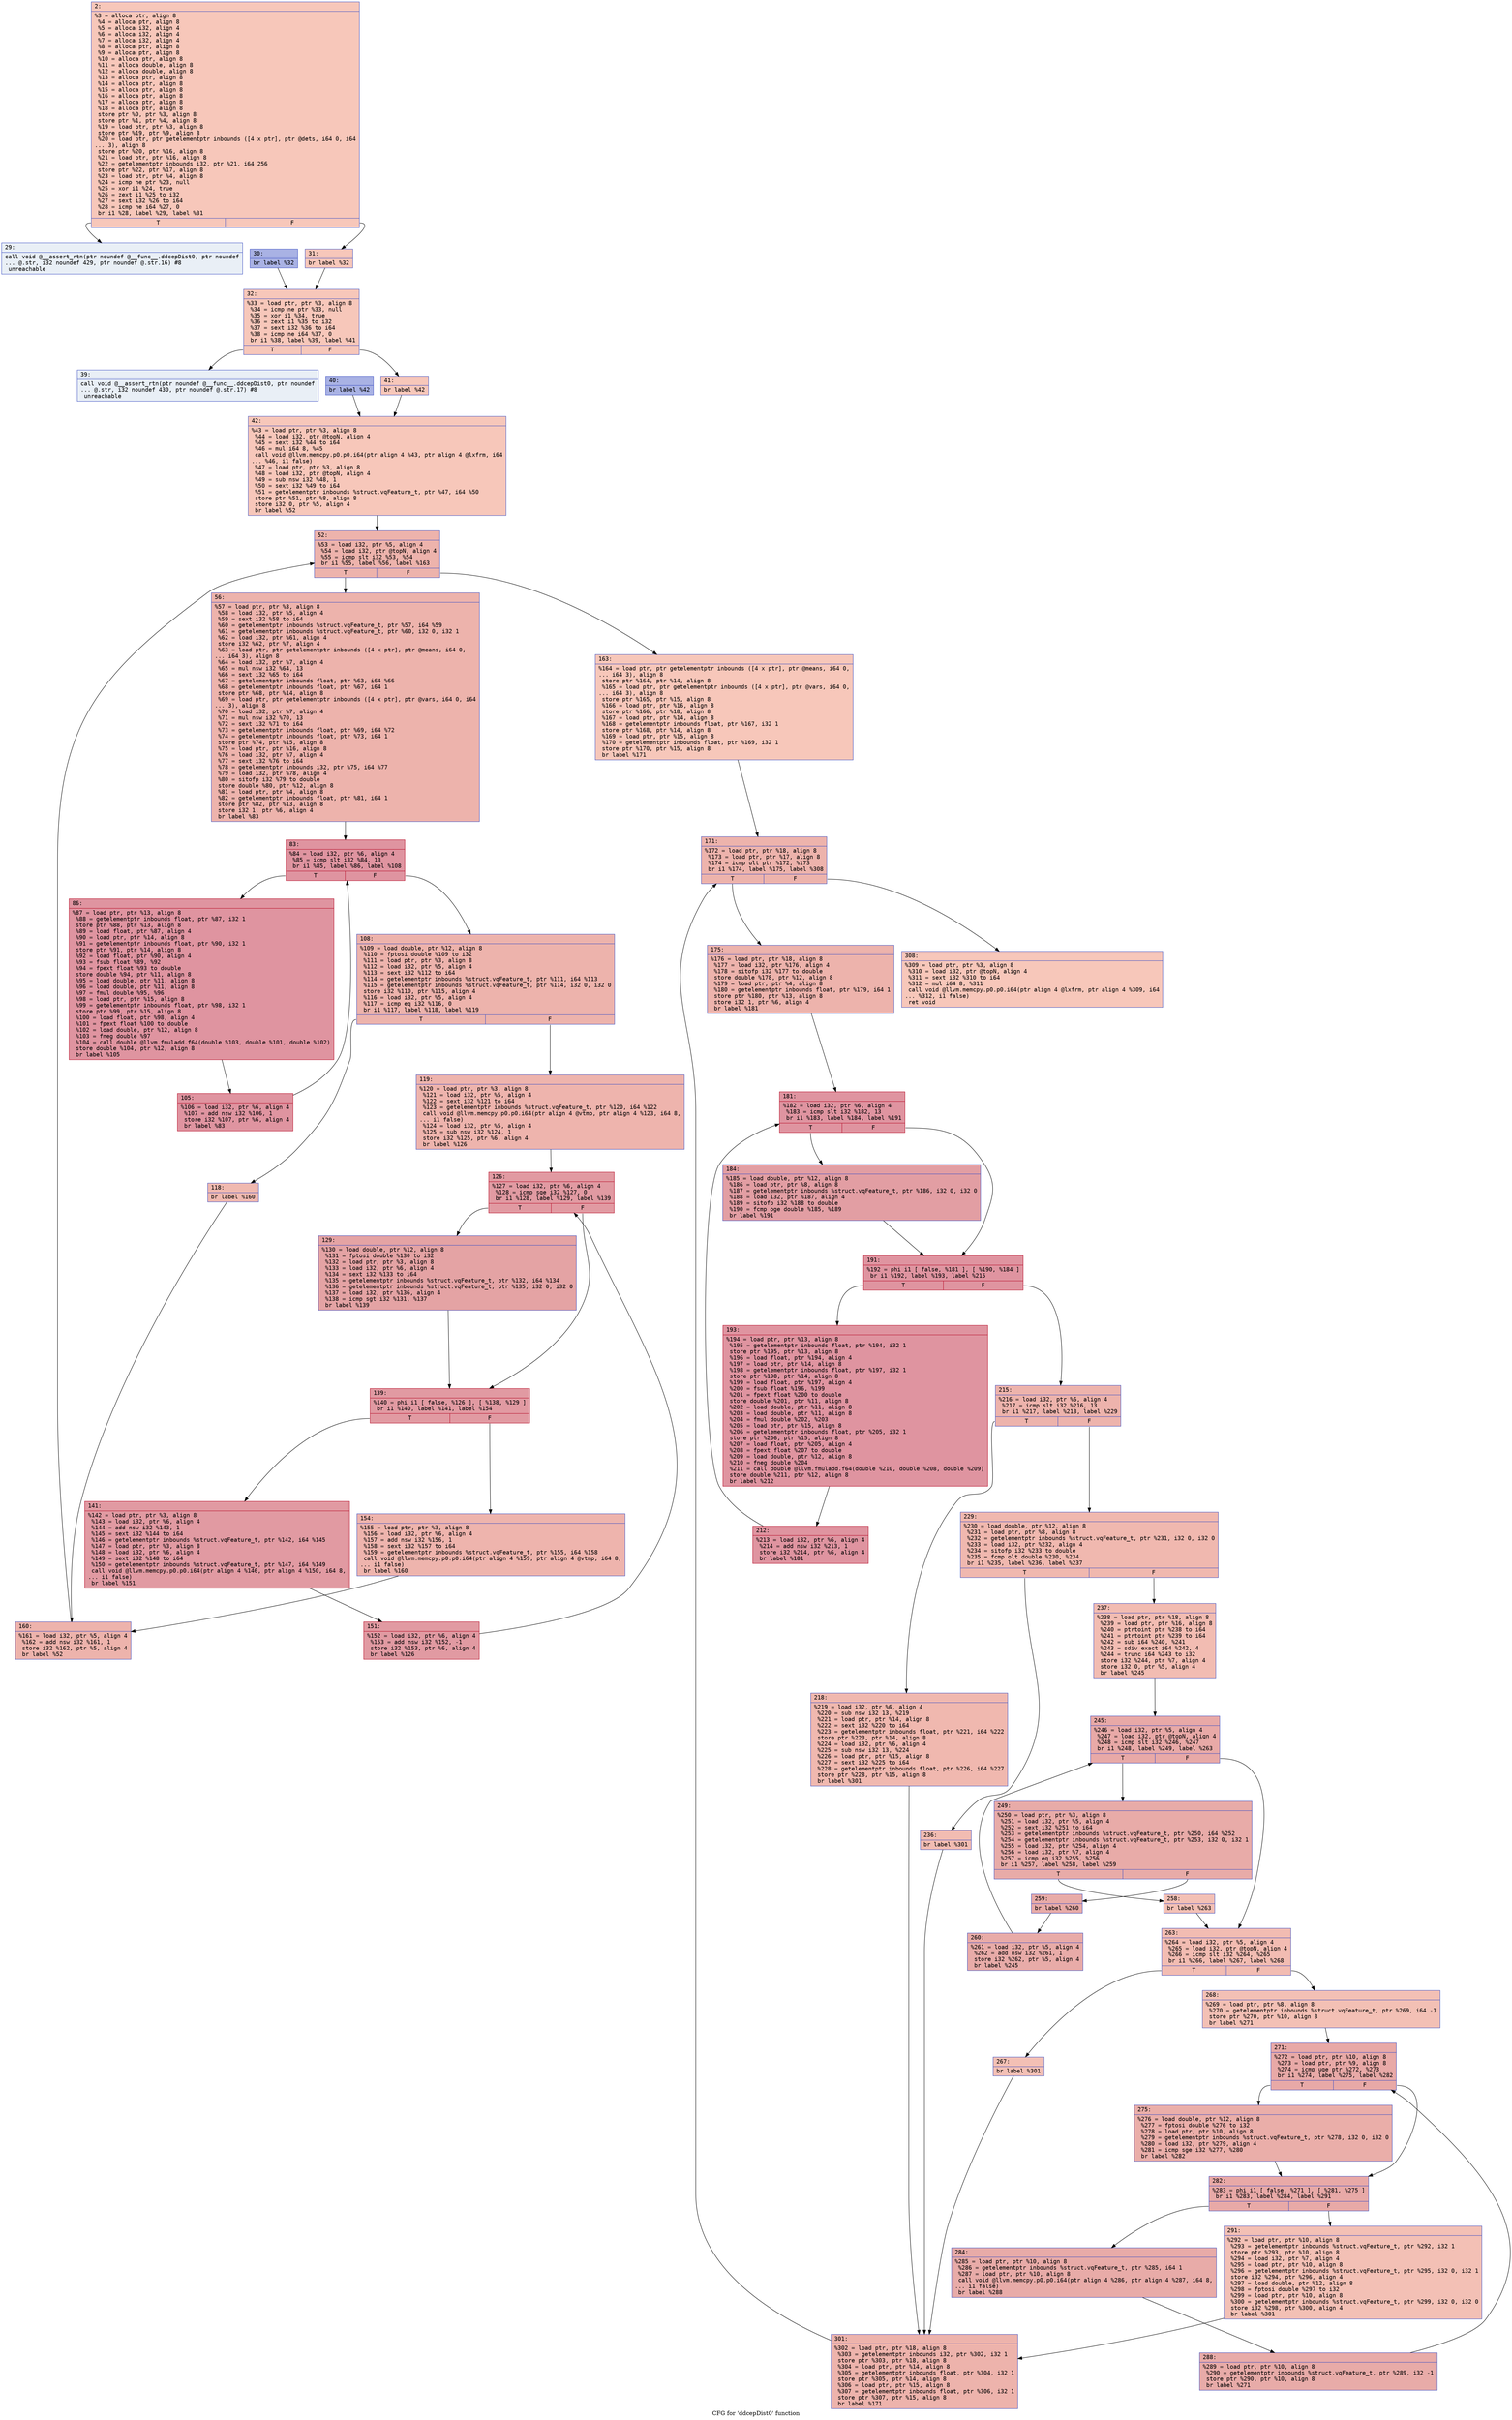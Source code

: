 digraph "CFG for 'ddcepDist0' function" {
	label="CFG for 'ddcepDist0' function";

	Node0x600001f5b2a0 [shape=record,color="#3d50c3ff", style=filled, fillcolor="#ec7f6370" fontname="Courier",label="{2:\l|  %3 = alloca ptr, align 8\l  %4 = alloca ptr, align 8\l  %5 = alloca i32, align 4\l  %6 = alloca i32, align 4\l  %7 = alloca i32, align 4\l  %8 = alloca ptr, align 8\l  %9 = alloca ptr, align 8\l  %10 = alloca ptr, align 8\l  %11 = alloca double, align 8\l  %12 = alloca double, align 8\l  %13 = alloca ptr, align 8\l  %14 = alloca ptr, align 8\l  %15 = alloca ptr, align 8\l  %16 = alloca ptr, align 8\l  %17 = alloca ptr, align 8\l  %18 = alloca ptr, align 8\l  store ptr %0, ptr %3, align 8\l  store ptr %1, ptr %4, align 8\l  %19 = load ptr, ptr %3, align 8\l  store ptr %19, ptr %9, align 8\l  %20 = load ptr, ptr getelementptr inbounds ([4 x ptr], ptr @dets, i64 0, i64\l... 3), align 8\l  store ptr %20, ptr %16, align 8\l  %21 = load ptr, ptr %16, align 8\l  %22 = getelementptr inbounds i32, ptr %21, i64 256\l  store ptr %22, ptr %17, align 8\l  %23 = load ptr, ptr %4, align 8\l  %24 = icmp ne ptr %23, null\l  %25 = xor i1 %24, true\l  %26 = zext i1 %25 to i32\l  %27 = sext i32 %26 to i64\l  %28 = icmp ne i64 %27, 0\l  br i1 %28, label %29, label %31\l|{<s0>T|<s1>F}}"];
	Node0x600001f5b2a0:s0 -> Node0x600001f5b2f0[tooltip="2 -> 29\nProbability 0.00%" ];
	Node0x600001f5b2a0:s1 -> Node0x600001f5b390[tooltip="2 -> 31\nProbability 100.00%" ];
	Node0x600001f5b2f0 [shape=record,color="#3d50c3ff", style=filled, fillcolor="#cedaeb70" fontname="Courier",label="{29:\l|  call void @__assert_rtn(ptr noundef @__func__.ddcepDist0, ptr noundef\l... @.str, i32 noundef 429, ptr noundef @.str.16) #8\l  unreachable\l}"];
	Node0x600001f5b340 [shape=record,color="#3d50c3ff", style=filled, fillcolor="#3d50c370" fontname="Courier",label="{30:\l|  br label %32\l}"];
	Node0x600001f5b340 -> Node0x600001f5b3e0[tooltip="30 -> 32\nProbability 100.00%" ];
	Node0x600001f5b390 [shape=record,color="#3d50c3ff", style=filled, fillcolor="#ec7f6370" fontname="Courier",label="{31:\l|  br label %32\l}"];
	Node0x600001f5b390 -> Node0x600001f5b3e0[tooltip="31 -> 32\nProbability 100.00%" ];
	Node0x600001f5b3e0 [shape=record,color="#3d50c3ff", style=filled, fillcolor="#ec7f6370" fontname="Courier",label="{32:\l|  %33 = load ptr, ptr %3, align 8\l  %34 = icmp ne ptr %33, null\l  %35 = xor i1 %34, true\l  %36 = zext i1 %35 to i32\l  %37 = sext i32 %36 to i64\l  %38 = icmp ne i64 %37, 0\l  br i1 %38, label %39, label %41\l|{<s0>T|<s1>F}}"];
	Node0x600001f5b3e0:s0 -> Node0x600001f5b430[tooltip="32 -> 39\nProbability 0.00%" ];
	Node0x600001f5b3e0:s1 -> Node0x600001f5b4d0[tooltip="32 -> 41\nProbability 100.00%" ];
	Node0x600001f5b430 [shape=record,color="#3d50c3ff", style=filled, fillcolor="#cedaeb70" fontname="Courier",label="{39:\l|  call void @__assert_rtn(ptr noundef @__func__.ddcepDist0, ptr noundef\l... @.str, i32 noundef 430, ptr noundef @.str.17) #8\l  unreachable\l}"];
	Node0x600001f5b480 [shape=record,color="#3d50c3ff", style=filled, fillcolor="#3d50c370" fontname="Courier",label="{40:\l|  br label %42\l}"];
	Node0x600001f5b480 -> Node0x600001f5b520[tooltip="40 -> 42\nProbability 100.00%" ];
	Node0x600001f5b4d0 [shape=record,color="#3d50c3ff", style=filled, fillcolor="#ec7f6370" fontname="Courier",label="{41:\l|  br label %42\l}"];
	Node0x600001f5b4d0 -> Node0x600001f5b520[tooltip="41 -> 42\nProbability 100.00%" ];
	Node0x600001f5b520 [shape=record,color="#3d50c3ff", style=filled, fillcolor="#ec7f6370" fontname="Courier",label="{42:\l|  %43 = load ptr, ptr %3, align 8\l  %44 = load i32, ptr @topN, align 4\l  %45 = sext i32 %44 to i64\l  %46 = mul i64 8, %45\l  call void @llvm.memcpy.p0.p0.i64(ptr align 4 %43, ptr align 4 @lxfrm, i64\l... %46, i1 false)\l  %47 = load ptr, ptr %3, align 8\l  %48 = load i32, ptr @topN, align 4\l  %49 = sub nsw i32 %48, 1\l  %50 = sext i32 %49 to i64\l  %51 = getelementptr inbounds %struct.vqFeature_t, ptr %47, i64 %50\l  store ptr %51, ptr %8, align 8\l  store i32 0, ptr %5, align 4\l  br label %52\l}"];
	Node0x600001f5b520 -> Node0x600001f5b570[tooltip="42 -> 52\nProbability 100.00%" ];
	Node0x600001f5b570 [shape=record,color="#3d50c3ff", style=filled, fillcolor="#d6524470" fontname="Courier",label="{52:\l|  %53 = load i32, ptr %5, align 4\l  %54 = load i32, ptr @topN, align 4\l  %55 = icmp slt i32 %53, %54\l  br i1 %55, label %56, label %163\l|{<s0>T|<s1>F}}"];
	Node0x600001f5b570:s0 -> Node0x600001f5b5c0[tooltip="52 -> 56\nProbability 96.88%" ];
	Node0x600001f5b570:s1 -> Node0x600001f5ba20[tooltip="52 -> 163\nProbability 3.12%" ];
	Node0x600001f5b5c0 [shape=record,color="#3d50c3ff", style=filled, fillcolor="#d6524470" fontname="Courier",label="{56:\l|  %57 = load ptr, ptr %3, align 8\l  %58 = load i32, ptr %5, align 4\l  %59 = sext i32 %58 to i64\l  %60 = getelementptr inbounds %struct.vqFeature_t, ptr %57, i64 %59\l  %61 = getelementptr inbounds %struct.vqFeature_t, ptr %60, i32 0, i32 1\l  %62 = load i32, ptr %61, align 4\l  store i32 %62, ptr %7, align 4\l  %63 = load ptr, ptr getelementptr inbounds ([4 x ptr], ptr @means, i64 0,\l... i64 3), align 8\l  %64 = load i32, ptr %7, align 4\l  %65 = mul nsw i32 %64, 13\l  %66 = sext i32 %65 to i64\l  %67 = getelementptr inbounds float, ptr %63, i64 %66\l  %68 = getelementptr inbounds float, ptr %67, i64 1\l  store ptr %68, ptr %14, align 8\l  %69 = load ptr, ptr getelementptr inbounds ([4 x ptr], ptr @vars, i64 0, i64\l... 3), align 8\l  %70 = load i32, ptr %7, align 4\l  %71 = mul nsw i32 %70, 13\l  %72 = sext i32 %71 to i64\l  %73 = getelementptr inbounds float, ptr %69, i64 %72\l  %74 = getelementptr inbounds float, ptr %73, i64 1\l  store ptr %74, ptr %15, align 8\l  %75 = load ptr, ptr %16, align 8\l  %76 = load i32, ptr %7, align 4\l  %77 = sext i32 %76 to i64\l  %78 = getelementptr inbounds i32, ptr %75, i64 %77\l  %79 = load i32, ptr %78, align 4\l  %80 = sitofp i32 %79 to double\l  store double %80, ptr %12, align 8\l  %81 = load ptr, ptr %4, align 8\l  %82 = getelementptr inbounds float, ptr %81, i64 1\l  store ptr %82, ptr %13, align 8\l  store i32 1, ptr %6, align 4\l  br label %83\l}"];
	Node0x600001f5b5c0 -> Node0x600001f5b610[tooltip="56 -> 83\nProbability 100.00%" ];
	Node0x600001f5b610 [shape=record,color="#b70d28ff", style=filled, fillcolor="#b70d2870" fontname="Courier",label="{83:\l|  %84 = load i32, ptr %6, align 4\l  %85 = icmp slt i32 %84, 13\l  br i1 %85, label %86, label %108\l|{<s0>T|<s1>F}}"];
	Node0x600001f5b610:s0 -> Node0x600001f5b660[tooltip="83 -> 86\nProbability 96.88%" ];
	Node0x600001f5b610:s1 -> Node0x600001f5b700[tooltip="83 -> 108\nProbability 3.12%" ];
	Node0x600001f5b660 [shape=record,color="#b70d28ff", style=filled, fillcolor="#b70d2870" fontname="Courier",label="{86:\l|  %87 = load ptr, ptr %13, align 8\l  %88 = getelementptr inbounds float, ptr %87, i32 1\l  store ptr %88, ptr %13, align 8\l  %89 = load float, ptr %87, align 4\l  %90 = load ptr, ptr %14, align 8\l  %91 = getelementptr inbounds float, ptr %90, i32 1\l  store ptr %91, ptr %14, align 8\l  %92 = load float, ptr %90, align 4\l  %93 = fsub float %89, %92\l  %94 = fpext float %93 to double\l  store double %94, ptr %11, align 8\l  %95 = load double, ptr %11, align 8\l  %96 = load double, ptr %11, align 8\l  %97 = fmul double %95, %96\l  %98 = load ptr, ptr %15, align 8\l  %99 = getelementptr inbounds float, ptr %98, i32 1\l  store ptr %99, ptr %15, align 8\l  %100 = load float, ptr %98, align 4\l  %101 = fpext float %100 to double\l  %102 = load double, ptr %12, align 8\l  %103 = fneg double %97\l  %104 = call double @llvm.fmuladd.f64(double %103, double %101, double %102)\l  store double %104, ptr %12, align 8\l  br label %105\l}"];
	Node0x600001f5b660 -> Node0x600001f5b6b0[tooltip="86 -> 105\nProbability 100.00%" ];
	Node0x600001f5b6b0 [shape=record,color="#b70d28ff", style=filled, fillcolor="#b70d2870" fontname="Courier",label="{105:\l|  %106 = load i32, ptr %6, align 4\l  %107 = add nsw i32 %106, 1\l  store i32 %107, ptr %6, align 4\l  br label %83\l}"];
	Node0x600001f5b6b0 -> Node0x600001f5b610[tooltip="105 -> 83\nProbability 100.00%" ];
	Node0x600001f5b700 [shape=record,color="#3d50c3ff", style=filled, fillcolor="#d6524470" fontname="Courier",label="{108:\l|  %109 = load double, ptr %12, align 8\l  %110 = fptosi double %109 to i32\l  %111 = load ptr, ptr %3, align 8\l  %112 = load i32, ptr %5, align 4\l  %113 = sext i32 %112 to i64\l  %114 = getelementptr inbounds %struct.vqFeature_t, ptr %111, i64 %113\l  %115 = getelementptr inbounds %struct.vqFeature_t, ptr %114, i32 0, i32 0\l  store i32 %110, ptr %115, align 4\l  %116 = load i32, ptr %5, align 4\l  %117 = icmp eq i32 %116, 0\l  br i1 %117, label %118, label %119\l|{<s0>T|<s1>F}}"];
	Node0x600001f5b700:s0 -> Node0x600001f5b750[tooltip="108 -> 118\nProbability 37.50%" ];
	Node0x600001f5b700:s1 -> Node0x600001f5b7a0[tooltip="108 -> 119\nProbability 62.50%" ];
	Node0x600001f5b750 [shape=record,color="#3d50c3ff", style=filled, fillcolor="#de614d70" fontname="Courier",label="{118:\l|  br label %160\l}"];
	Node0x600001f5b750 -> Node0x600001f5b9d0[tooltip="118 -> 160\nProbability 100.00%" ];
	Node0x600001f5b7a0 [shape=record,color="#3d50c3ff", style=filled, fillcolor="#d8564670" fontname="Courier",label="{119:\l|  %120 = load ptr, ptr %3, align 8\l  %121 = load i32, ptr %5, align 4\l  %122 = sext i32 %121 to i64\l  %123 = getelementptr inbounds %struct.vqFeature_t, ptr %120, i64 %122\l  call void @llvm.memcpy.p0.p0.i64(ptr align 4 @vtmp, ptr align 4 %123, i64 8,\l... i1 false)\l  %124 = load i32, ptr %5, align 4\l  %125 = sub nsw i32 %124, 1\l  store i32 %125, ptr %6, align 4\l  br label %126\l}"];
	Node0x600001f5b7a0 -> Node0x600001f5b7f0[tooltip="119 -> 126\nProbability 100.00%" ];
	Node0x600001f5b7f0 [shape=record,color="#b70d28ff", style=filled, fillcolor="#bb1b2c70" fontname="Courier",label="{126:\l|  %127 = load i32, ptr %6, align 4\l  %128 = icmp sge i32 %127, 0\l  br i1 %128, label %129, label %139\l|{<s0>T|<s1>F}}"];
	Node0x600001f5b7f0:s0 -> Node0x600001f5b840[tooltip="126 -> 129\nProbability 50.00%" ];
	Node0x600001f5b7f0:s1 -> Node0x600001f5b890[tooltip="126 -> 139\nProbability 50.00%" ];
	Node0x600001f5b840 [shape=record,color="#3d50c3ff", style=filled, fillcolor="#c32e3170" fontname="Courier",label="{129:\l|  %130 = load double, ptr %12, align 8\l  %131 = fptosi double %130 to i32\l  %132 = load ptr, ptr %3, align 8\l  %133 = load i32, ptr %6, align 4\l  %134 = sext i32 %133 to i64\l  %135 = getelementptr inbounds %struct.vqFeature_t, ptr %132, i64 %134\l  %136 = getelementptr inbounds %struct.vqFeature_t, ptr %135, i32 0, i32 0\l  %137 = load i32, ptr %136, align 4\l  %138 = icmp sgt i32 %131, %137\l  br label %139\l}"];
	Node0x600001f5b840 -> Node0x600001f5b890[tooltip="129 -> 139\nProbability 100.00%" ];
	Node0x600001f5b890 [shape=record,color="#b70d28ff", style=filled, fillcolor="#bb1b2c70" fontname="Courier",label="{139:\l|  %140 = phi i1 [ false, %126 ], [ %138, %129 ]\l  br i1 %140, label %141, label %154\l|{<s0>T|<s1>F}}"];
	Node0x600001f5b890:s0 -> Node0x600001f5b8e0[tooltip="139 -> 141\nProbability 96.88%" ];
	Node0x600001f5b890:s1 -> Node0x600001f5b980[tooltip="139 -> 154\nProbability 3.12%" ];
	Node0x600001f5b8e0 [shape=record,color="#b70d28ff", style=filled, fillcolor="#bb1b2c70" fontname="Courier",label="{141:\l|  %142 = load ptr, ptr %3, align 8\l  %143 = load i32, ptr %6, align 4\l  %144 = add nsw i32 %143, 1\l  %145 = sext i32 %144 to i64\l  %146 = getelementptr inbounds %struct.vqFeature_t, ptr %142, i64 %145\l  %147 = load ptr, ptr %3, align 8\l  %148 = load i32, ptr %6, align 4\l  %149 = sext i32 %148 to i64\l  %150 = getelementptr inbounds %struct.vqFeature_t, ptr %147, i64 %149\l  call void @llvm.memcpy.p0.p0.i64(ptr align 4 %146, ptr align 4 %150, i64 8,\l... i1 false)\l  br label %151\l}"];
	Node0x600001f5b8e0 -> Node0x600001f5b930[tooltip="141 -> 151\nProbability 100.00%" ];
	Node0x600001f5b930 [shape=record,color="#b70d28ff", style=filled, fillcolor="#bb1b2c70" fontname="Courier",label="{151:\l|  %152 = load i32, ptr %6, align 4\l  %153 = add nsw i32 %152, -1\l  store i32 %153, ptr %6, align 4\l  br label %126\l}"];
	Node0x600001f5b930 -> Node0x600001f5b7f0[tooltip="151 -> 126\nProbability 100.00%" ];
	Node0x600001f5b980 [shape=record,color="#3d50c3ff", style=filled, fillcolor="#d8564670" fontname="Courier",label="{154:\l|  %155 = load ptr, ptr %3, align 8\l  %156 = load i32, ptr %6, align 4\l  %157 = add nsw i32 %156, 1\l  %158 = sext i32 %157 to i64\l  %159 = getelementptr inbounds %struct.vqFeature_t, ptr %155, i64 %158\l  call void @llvm.memcpy.p0.p0.i64(ptr align 4 %159, ptr align 4 @vtmp, i64 8,\l... i1 false)\l  br label %160\l}"];
	Node0x600001f5b980 -> Node0x600001f5b9d0[tooltip="154 -> 160\nProbability 100.00%" ];
	Node0x600001f5b9d0 [shape=record,color="#3d50c3ff", style=filled, fillcolor="#d6524470" fontname="Courier",label="{160:\l|  %161 = load i32, ptr %5, align 4\l  %162 = add nsw i32 %161, 1\l  store i32 %162, ptr %5, align 4\l  br label %52\l}"];
	Node0x600001f5b9d0 -> Node0x600001f5b570[tooltip="160 -> 52\nProbability 100.00%" ];
	Node0x600001f5ba20 [shape=record,color="#3d50c3ff", style=filled, fillcolor="#ec7f6370" fontname="Courier",label="{163:\l|  %164 = load ptr, ptr getelementptr inbounds ([4 x ptr], ptr @means, i64 0,\l... i64 3), align 8\l  store ptr %164, ptr %14, align 8\l  %165 = load ptr, ptr getelementptr inbounds ([4 x ptr], ptr @vars, i64 0,\l... i64 3), align 8\l  store ptr %165, ptr %15, align 8\l  %166 = load ptr, ptr %16, align 8\l  store ptr %166, ptr %18, align 8\l  %167 = load ptr, ptr %14, align 8\l  %168 = getelementptr inbounds float, ptr %167, i32 1\l  store ptr %168, ptr %14, align 8\l  %169 = load ptr, ptr %15, align 8\l  %170 = getelementptr inbounds float, ptr %169, i32 1\l  store ptr %170, ptr %15, align 8\l  br label %171\l}"];
	Node0x600001f5ba20 -> Node0x600001f5ba70[tooltip="163 -> 171\nProbability 100.00%" ];
	Node0x600001f5ba70 [shape=record,color="#3d50c3ff", style=filled, fillcolor="#d6524470" fontname="Courier",label="{171:\l|  %172 = load ptr, ptr %18, align 8\l  %173 = load ptr, ptr %17, align 8\l  %174 = icmp ult ptr %172, %173\l  br i1 %174, label %175, label %308\l|{<s0>T|<s1>F}}"];
	Node0x600001f5ba70:s0 -> Node0x600001f5bac0[tooltip="171 -> 175\nProbability 96.88%" ];
	Node0x600001f5ba70:s1 -> Node0x600001f44320[tooltip="171 -> 308\nProbability 3.12%" ];
	Node0x600001f5bac0 [shape=record,color="#3d50c3ff", style=filled, fillcolor="#d6524470" fontname="Courier",label="{175:\l|  %176 = load ptr, ptr %18, align 8\l  %177 = load i32, ptr %176, align 4\l  %178 = sitofp i32 %177 to double\l  store double %178, ptr %12, align 8\l  %179 = load ptr, ptr %4, align 8\l  %180 = getelementptr inbounds float, ptr %179, i64 1\l  store ptr %180, ptr %13, align 8\l  store i32 1, ptr %6, align 4\l  br label %181\l}"];
	Node0x600001f5bac0 -> Node0x600001f5bb10[tooltip="175 -> 181\nProbability 100.00%" ];
	Node0x600001f5bb10 [shape=record,color="#b70d28ff", style=filled, fillcolor="#b70d2870" fontname="Courier",label="{181:\l|  %182 = load i32, ptr %6, align 4\l  %183 = icmp slt i32 %182, 13\l  br i1 %183, label %184, label %191\l|{<s0>T|<s1>F}}"];
	Node0x600001f5bb10:s0 -> Node0x600001f5bb60[tooltip="181 -> 184\nProbability 50.00%" ];
	Node0x600001f5bb10:s1 -> Node0x600001f5bbb0[tooltip="181 -> 191\nProbability 50.00%" ];
	Node0x600001f5bb60 [shape=record,color="#3d50c3ff", style=filled, fillcolor="#be242e70" fontname="Courier",label="{184:\l|  %185 = load double, ptr %12, align 8\l  %186 = load ptr, ptr %8, align 8\l  %187 = getelementptr inbounds %struct.vqFeature_t, ptr %186, i32 0, i32 0\l  %188 = load i32, ptr %187, align 4\l  %189 = sitofp i32 %188 to double\l  %190 = fcmp oge double %185, %189\l  br label %191\l}"];
	Node0x600001f5bb60 -> Node0x600001f5bbb0[tooltip="184 -> 191\nProbability 100.00%" ];
	Node0x600001f5bbb0 [shape=record,color="#b70d28ff", style=filled, fillcolor="#b70d2870" fontname="Courier",label="{191:\l|  %192 = phi i1 [ false, %181 ], [ %190, %184 ]\l  br i1 %192, label %193, label %215\l|{<s0>T|<s1>F}}"];
	Node0x600001f5bbb0:s0 -> Node0x600001f5bc00[tooltip="191 -> 193\nProbability 96.88%" ];
	Node0x600001f5bbb0:s1 -> Node0x600001f5bca0[tooltip="191 -> 215\nProbability 3.12%" ];
	Node0x600001f5bc00 [shape=record,color="#b70d28ff", style=filled, fillcolor="#b70d2870" fontname="Courier",label="{193:\l|  %194 = load ptr, ptr %13, align 8\l  %195 = getelementptr inbounds float, ptr %194, i32 1\l  store ptr %195, ptr %13, align 8\l  %196 = load float, ptr %194, align 4\l  %197 = load ptr, ptr %14, align 8\l  %198 = getelementptr inbounds float, ptr %197, i32 1\l  store ptr %198, ptr %14, align 8\l  %199 = load float, ptr %197, align 4\l  %200 = fsub float %196, %199\l  %201 = fpext float %200 to double\l  store double %201, ptr %11, align 8\l  %202 = load double, ptr %11, align 8\l  %203 = load double, ptr %11, align 8\l  %204 = fmul double %202, %203\l  %205 = load ptr, ptr %15, align 8\l  %206 = getelementptr inbounds float, ptr %205, i32 1\l  store ptr %206, ptr %15, align 8\l  %207 = load float, ptr %205, align 4\l  %208 = fpext float %207 to double\l  %209 = load double, ptr %12, align 8\l  %210 = fneg double %204\l  %211 = call double @llvm.fmuladd.f64(double %210, double %208, double %209)\l  store double %211, ptr %12, align 8\l  br label %212\l}"];
	Node0x600001f5bc00 -> Node0x600001f5bc50[tooltip="193 -> 212\nProbability 100.00%" ];
	Node0x600001f5bc50 [shape=record,color="#b70d28ff", style=filled, fillcolor="#b70d2870" fontname="Courier",label="{212:\l|  %213 = load i32, ptr %6, align 4\l  %214 = add nsw i32 %213, 1\l  store i32 %214, ptr %6, align 4\l  br label %181\l}"];
	Node0x600001f5bc50 -> Node0x600001f5bb10[tooltip="212 -> 181\nProbability 100.00%" ];
	Node0x600001f5bca0 [shape=record,color="#3d50c3ff", style=filled, fillcolor="#d6524470" fontname="Courier",label="{215:\l|  %216 = load i32, ptr %6, align 4\l  %217 = icmp slt i32 %216, 13\l  br i1 %217, label %218, label %229\l|{<s0>T|<s1>F}}"];
	Node0x600001f5bca0:s0 -> Node0x600001f5bcf0[tooltip="215 -> 218\nProbability 50.00%" ];
	Node0x600001f5bca0:s1 -> Node0x600001f5bd40[tooltip="215 -> 229\nProbability 50.00%" ];
	Node0x600001f5bcf0 [shape=record,color="#3d50c3ff", style=filled, fillcolor="#dc5d4a70" fontname="Courier",label="{218:\l|  %219 = load i32, ptr %6, align 4\l  %220 = sub nsw i32 13, %219\l  %221 = load ptr, ptr %14, align 8\l  %222 = sext i32 %220 to i64\l  %223 = getelementptr inbounds float, ptr %221, i64 %222\l  store ptr %223, ptr %14, align 8\l  %224 = load i32, ptr %6, align 4\l  %225 = sub nsw i32 13, %224\l  %226 = load ptr, ptr %15, align 8\l  %227 = sext i32 %225 to i64\l  %228 = getelementptr inbounds float, ptr %226, i64 %227\l  store ptr %228, ptr %15, align 8\l  br label %301\l}"];
	Node0x600001f5bcf0 -> Node0x600001f442d0[tooltip="218 -> 301\nProbability 100.00%" ];
	Node0x600001f5bd40 [shape=record,color="#3d50c3ff", style=filled, fillcolor="#dc5d4a70" fontname="Courier",label="{229:\l|  %230 = load double, ptr %12, align 8\l  %231 = load ptr, ptr %8, align 8\l  %232 = getelementptr inbounds %struct.vqFeature_t, ptr %231, i32 0, i32 0\l  %233 = load i32, ptr %232, align 4\l  %234 = sitofp i32 %233 to double\l  %235 = fcmp olt double %230, %234\l  br i1 %235, label %236, label %237\l|{<s0>T|<s1>F}}"];
	Node0x600001f5bd40:s0 -> Node0x600001f5bd90[tooltip="229 -> 236\nProbability 50.00%" ];
	Node0x600001f5bd40:s1 -> Node0x600001f5bde0[tooltip="229 -> 237\nProbability 50.00%" ];
	Node0x600001f5bd90 [shape=record,color="#3d50c3ff", style=filled, fillcolor="#e1675170" fontname="Courier",label="{236:\l|  br label %301\l}"];
	Node0x600001f5bd90 -> Node0x600001f442d0[tooltip="236 -> 301\nProbability 100.00%" ];
	Node0x600001f5bde0 [shape=record,color="#3d50c3ff", style=filled, fillcolor="#e1675170" fontname="Courier",label="{237:\l|  %238 = load ptr, ptr %18, align 8\l  %239 = load ptr, ptr %16, align 8\l  %240 = ptrtoint ptr %238 to i64\l  %241 = ptrtoint ptr %239 to i64\l  %242 = sub i64 %240, %241\l  %243 = sdiv exact i64 %242, 4\l  %244 = trunc i64 %243 to i32\l  store i32 %244, ptr %7, align 4\l  store i32 0, ptr %5, align 4\l  br label %245\l}"];
	Node0x600001f5bde0 -> Node0x600001f5be30[tooltip="237 -> 245\nProbability 100.00%" ];
	Node0x600001f5be30 [shape=record,color="#3d50c3ff", style=filled, fillcolor="#ca3b3770" fontname="Courier",label="{245:\l|  %246 = load i32, ptr %5, align 4\l  %247 = load i32, ptr @topN, align 4\l  %248 = icmp slt i32 %246, %247\l  br i1 %248, label %249, label %263\l|{<s0>T|<s1>F}}"];
	Node0x600001f5be30:s0 -> Node0x600001f5be80[tooltip="245 -> 249\nProbability 96.88%" ];
	Node0x600001f5be30:s1 -> Node0x600001f44000[tooltip="245 -> 263\nProbability 3.12%" ];
	Node0x600001f5be80 [shape=record,color="#3d50c3ff", style=filled, fillcolor="#cc403a70" fontname="Courier",label="{249:\l|  %250 = load ptr, ptr %3, align 8\l  %251 = load i32, ptr %5, align 4\l  %252 = sext i32 %251 to i64\l  %253 = getelementptr inbounds %struct.vqFeature_t, ptr %250, i64 %252\l  %254 = getelementptr inbounds %struct.vqFeature_t, ptr %253, i32 0, i32 1\l  %255 = load i32, ptr %254, align 4\l  %256 = load i32, ptr %7, align 4\l  %257 = icmp eq i32 %255, %256\l  br i1 %257, label %258, label %259\l|{<s0>T|<s1>F}}"];
	Node0x600001f5be80:s0 -> Node0x600001f5bed0[tooltip="249 -> 258\nProbability 3.12%" ];
	Node0x600001f5be80:s1 -> Node0x600001f5bf20[tooltip="249 -> 259\nProbability 96.88%" ];
	Node0x600001f5bed0 [shape=record,color="#3d50c3ff", style=filled, fillcolor="#e5705870" fontname="Courier",label="{258:\l|  br label %263\l}"];
	Node0x600001f5bed0 -> Node0x600001f44000[tooltip="258 -> 263\nProbability 100.00%" ];
	Node0x600001f5bf20 [shape=record,color="#3d50c3ff", style=filled, fillcolor="#cc403a70" fontname="Courier",label="{259:\l|  br label %260\l}"];
	Node0x600001f5bf20 -> Node0x600001f5bf70[tooltip="259 -> 260\nProbability 100.00%" ];
	Node0x600001f5bf70 [shape=record,color="#3d50c3ff", style=filled, fillcolor="#cc403a70" fontname="Courier",label="{260:\l|  %261 = load i32, ptr %5, align 4\l  %262 = add nsw i32 %261, 1\l  store i32 %262, ptr %5, align 4\l  br label %245\l}"];
	Node0x600001f5bf70 -> Node0x600001f5be30[tooltip="260 -> 245\nProbability 100.00%" ];
	Node0x600001f44000 [shape=record,color="#3d50c3ff", style=filled, fillcolor="#e1675170" fontname="Courier",label="{263:\l|  %264 = load i32, ptr %5, align 4\l  %265 = load i32, ptr @topN, align 4\l  %266 = icmp slt i32 %264, %265\l  br i1 %266, label %267, label %268\l|{<s0>T|<s1>F}}"];
	Node0x600001f44000:s0 -> Node0x600001f44050[tooltip="263 -> 267\nProbability 50.00%" ];
	Node0x600001f44000:s1 -> Node0x600001f440a0[tooltip="263 -> 268\nProbability 50.00%" ];
	Node0x600001f44050 [shape=record,color="#3d50c3ff", style=filled, fillcolor="#e5705870" fontname="Courier",label="{267:\l|  br label %301\l}"];
	Node0x600001f44050 -> Node0x600001f442d0[tooltip="267 -> 301\nProbability 100.00%" ];
	Node0x600001f440a0 [shape=record,color="#3d50c3ff", style=filled, fillcolor="#e5705870" fontname="Courier",label="{268:\l|  %269 = load ptr, ptr %8, align 8\l  %270 = getelementptr inbounds %struct.vqFeature_t, ptr %269, i64 -1\l  store ptr %270, ptr %10, align 8\l  br label %271\l}"];
	Node0x600001f440a0 -> Node0x600001f440f0[tooltip="268 -> 271\nProbability 100.00%" ];
	Node0x600001f440f0 [shape=record,color="#3d50c3ff", style=filled, fillcolor="#ca3b3770" fontname="Courier",label="{271:\l|  %272 = load ptr, ptr %10, align 8\l  %273 = load ptr, ptr %9, align 8\l  %274 = icmp uge ptr %272, %273\l  br i1 %274, label %275, label %282\l|{<s0>T|<s1>F}}"];
	Node0x600001f440f0:s0 -> Node0x600001f44140[tooltip="271 -> 275\nProbability 50.00%" ];
	Node0x600001f440f0:s1 -> Node0x600001f44190[tooltip="271 -> 282\nProbability 50.00%" ];
	Node0x600001f44140 [shape=record,color="#3d50c3ff", style=filled, fillcolor="#d0473d70" fontname="Courier",label="{275:\l|  %276 = load double, ptr %12, align 8\l  %277 = fptosi double %276 to i32\l  %278 = load ptr, ptr %10, align 8\l  %279 = getelementptr inbounds %struct.vqFeature_t, ptr %278, i32 0, i32 0\l  %280 = load i32, ptr %279, align 4\l  %281 = icmp sge i32 %277, %280\l  br label %282\l}"];
	Node0x600001f44140 -> Node0x600001f44190[tooltip="275 -> 282\nProbability 100.00%" ];
	Node0x600001f44190 [shape=record,color="#3d50c3ff", style=filled, fillcolor="#ca3b3770" fontname="Courier",label="{282:\l|  %283 = phi i1 [ false, %271 ], [ %281, %275 ]\l  br i1 %283, label %284, label %291\l|{<s0>T|<s1>F}}"];
	Node0x600001f44190:s0 -> Node0x600001f441e0[tooltip="282 -> 284\nProbability 96.88%" ];
	Node0x600001f44190:s1 -> Node0x600001f44280[tooltip="282 -> 291\nProbability 3.12%" ];
	Node0x600001f441e0 [shape=record,color="#3d50c3ff", style=filled, fillcolor="#cc403a70" fontname="Courier",label="{284:\l|  %285 = load ptr, ptr %10, align 8\l  %286 = getelementptr inbounds %struct.vqFeature_t, ptr %285, i64 1\l  %287 = load ptr, ptr %10, align 8\l  call void @llvm.memcpy.p0.p0.i64(ptr align 4 %286, ptr align 4 %287, i64 8,\l... i1 false)\l  br label %288\l}"];
	Node0x600001f441e0 -> Node0x600001f44230[tooltip="284 -> 288\nProbability 100.00%" ];
	Node0x600001f44230 [shape=record,color="#3d50c3ff", style=filled, fillcolor="#cc403a70" fontname="Courier",label="{288:\l|  %289 = load ptr, ptr %10, align 8\l  %290 = getelementptr inbounds %struct.vqFeature_t, ptr %289, i32 -1\l  store ptr %290, ptr %10, align 8\l  br label %271\l}"];
	Node0x600001f44230 -> Node0x600001f440f0[tooltip="288 -> 271\nProbability 100.00%" ];
	Node0x600001f44280 [shape=record,color="#3d50c3ff", style=filled, fillcolor="#e5705870" fontname="Courier",label="{291:\l|  %292 = load ptr, ptr %10, align 8\l  %293 = getelementptr inbounds %struct.vqFeature_t, ptr %292, i32 1\l  store ptr %293, ptr %10, align 8\l  %294 = load i32, ptr %7, align 4\l  %295 = load ptr, ptr %10, align 8\l  %296 = getelementptr inbounds %struct.vqFeature_t, ptr %295, i32 0, i32 1\l  store i32 %294, ptr %296, align 4\l  %297 = load double, ptr %12, align 8\l  %298 = fptosi double %297 to i32\l  %299 = load ptr, ptr %10, align 8\l  %300 = getelementptr inbounds %struct.vqFeature_t, ptr %299, i32 0, i32 0\l  store i32 %298, ptr %300, align 4\l  br label %301\l}"];
	Node0x600001f44280 -> Node0x600001f442d0[tooltip="291 -> 301\nProbability 100.00%" ];
	Node0x600001f442d0 [shape=record,color="#3d50c3ff", style=filled, fillcolor="#d6524470" fontname="Courier",label="{301:\l|  %302 = load ptr, ptr %18, align 8\l  %303 = getelementptr inbounds i32, ptr %302, i32 1\l  store ptr %303, ptr %18, align 8\l  %304 = load ptr, ptr %14, align 8\l  %305 = getelementptr inbounds float, ptr %304, i32 1\l  store ptr %305, ptr %14, align 8\l  %306 = load ptr, ptr %15, align 8\l  %307 = getelementptr inbounds float, ptr %306, i32 1\l  store ptr %307, ptr %15, align 8\l  br label %171\l}"];
	Node0x600001f442d0 -> Node0x600001f5ba70[tooltip="301 -> 171\nProbability 100.00%" ];
	Node0x600001f44320 [shape=record,color="#3d50c3ff", style=filled, fillcolor="#ec7f6370" fontname="Courier",label="{308:\l|  %309 = load ptr, ptr %3, align 8\l  %310 = load i32, ptr @topN, align 4\l  %311 = sext i32 %310 to i64\l  %312 = mul i64 8, %311\l  call void @llvm.memcpy.p0.p0.i64(ptr align 4 @lxfrm, ptr align 4 %309, i64\l... %312, i1 false)\l  ret void\l}"];
}
